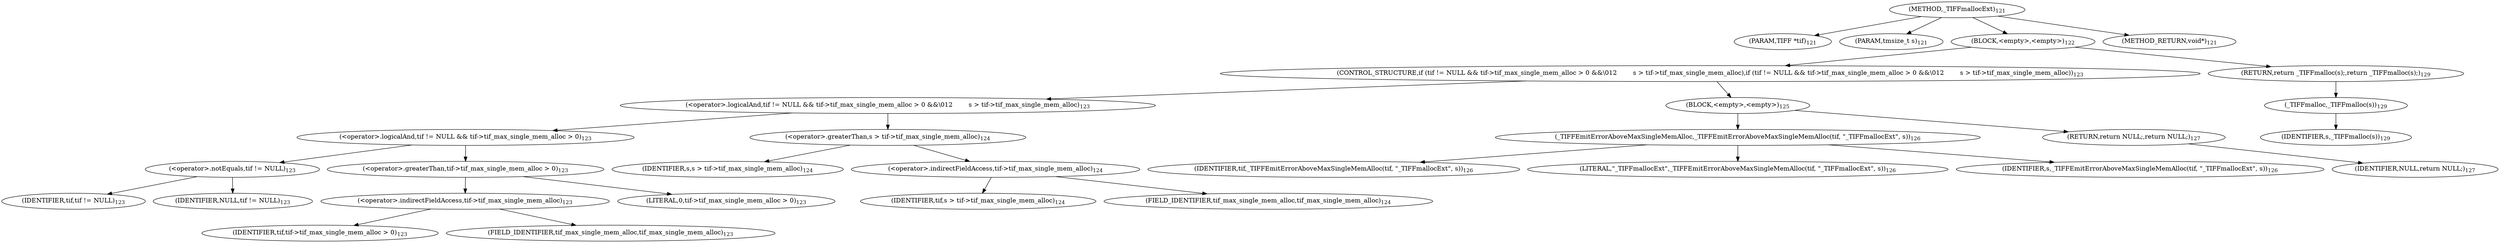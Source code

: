 digraph "_TIFFmallocExt" {  
"180" [label = <(METHOD,_TIFFmallocExt)<SUB>121</SUB>> ]
"181" [label = <(PARAM,TIFF *tif)<SUB>121</SUB>> ]
"182" [label = <(PARAM,tmsize_t s)<SUB>121</SUB>> ]
"183" [label = <(BLOCK,&lt;empty&gt;,&lt;empty&gt;)<SUB>122</SUB>> ]
"184" [label = <(CONTROL_STRUCTURE,if (tif != NULL &amp;&amp; tif-&gt;tif_max_single_mem_alloc &gt; 0 &amp;&amp;\012        s &gt; tif-&gt;tif_max_single_mem_alloc),if (tif != NULL &amp;&amp; tif-&gt;tif_max_single_mem_alloc &gt; 0 &amp;&amp;\012        s &gt; tif-&gt;tif_max_single_mem_alloc))<SUB>123</SUB>> ]
"185" [label = <(&lt;operator&gt;.logicalAnd,tif != NULL &amp;&amp; tif-&gt;tif_max_single_mem_alloc &gt; 0 &amp;&amp;\012        s &gt; tif-&gt;tif_max_single_mem_alloc)<SUB>123</SUB>> ]
"186" [label = <(&lt;operator&gt;.logicalAnd,tif != NULL &amp;&amp; tif-&gt;tif_max_single_mem_alloc &gt; 0)<SUB>123</SUB>> ]
"187" [label = <(&lt;operator&gt;.notEquals,tif != NULL)<SUB>123</SUB>> ]
"188" [label = <(IDENTIFIER,tif,tif != NULL)<SUB>123</SUB>> ]
"189" [label = <(IDENTIFIER,NULL,tif != NULL)<SUB>123</SUB>> ]
"190" [label = <(&lt;operator&gt;.greaterThan,tif-&gt;tif_max_single_mem_alloc &gt; 0)<SUB>123</SUB>> ]
"191" [label = <(&lt;operator&gt;.indirectFieldAccess,tif-&gt;tif_max_single_mem_alloc)<SUB>123</SUB>> ]
"192" [label = <(IDENTIFIER,tif,tif-&gt;tif_max_single_mem_alloc &gt; 0)<SUB>123</SUB>> ]
"193" [label = <(FIELD_IDENTIFIER,tif_max_single_mem_alloc,tif_max_single_mem_alloc)<SUB>123</SUB>> ]
"194" [label = <(LITERAL,0,tif-&gt;tif_max_single_mem_alloc &gt; 0)<SUB>123</SUB>> ]
"195" [label = <(&lt;operator&gt;.greaterThan,s &gt; tif-&gt;tif_max_single_mem_alloc)<SUB>124</SUB>> ]
"196" [label = <(IDENTIFIER,s,s &gt; tif-&gt;tif_max_single_mem_alloc)<SUB>124</SUB>> ]
"197" [label = <(&lt;operator&gt;.indirectFieldAccess,tif-&gt;tif_max_single_mem_alloc)<SUB>124</SUB>> ]
"198" [label = <(IDENTIFIER,tif,s &gt; tif-&gt;tif_max_single_mem_alloc)<SUB>124</SUB>> ]
"199" [label = <(FIELD_IDENTIFIER,tif_max_single_mem_alloc,tif_max_single_mem_alloc)<SUB>124</SUB>> ]
"200" [label = <(BLOCK,&lt;empty&gt;,&lt;empty&gt;)<SUB>125</SUB>> ]
"201" [label = <(_TIFFEmitErrorAboveMaxSingleMemAlloc,_TIFFEmitErrorAboveMaxSingleMemAlloc(tif, &quot;_TIFFmallocExt&quot;, s))<SUB>126</SUB>> ]
"202" [label = <(IDENTIFIER,tif,_TIFFEmitErrorAboveMaxSingleMemAlloc(tif, &quot;_TIFFmallocExt&quot;, s))<SUB>126</SUB>> ]
"203" [label = <(LITERAL,&quot;_TIFFmallocExt&quot;,_TIFFEmitErrorAboveMaxSingleMemAlloc(tif, &quot;_TIFFmallocExt&quot;, s))<SUB>126</SUB>> ]
"204" [label = <(IDENTIFIER,s,_TIFFEmitErrorAboveMaxSingleMemAlloc(tif, &quot;_TIFFmallocExt&quot;, s))<SUB>126</SUB>> ]
"205" [label = <(RETURN,return NULL;,return NULL;)<SUB>127</SUB>> ]
"206" [label = <(IDENTIFIER,NULL,return NULL;)<SUB>127</SUB>> ]
"207" [label = <(RETURN,return _TIFFmalloc(s);,return _TIFFmalloc(s);)<SUB>129</SUB>> ]
"208" [label = <(_TIFFmalloc,_TIFFmalloc(s))<SUB>129</SUB>> ]
"209" [label = <(IDENTIFIER,s,_TIFFmalloc(s))<SUB>129</SUB>> ]
"210" [label = <(METHOD_RETURN,void*)<SUB>121</SUB>> ]
  "180" -> "181" 
  "180" -> "182" 
  "180" -> "183" 
  "180" -> "210" 
  "183" -> "184" 
  "183" -> "207" 
  "184" -> "185" 
  "184" -> "200" 
  "185" -> "186" 
  "185" -> "195" 
  "186" -> "187" 
  "186" -> "190" 
  "187" -> "188" 
  "187" -> "189" 
  "190" -> "191" 
  "190" -> "194" 
  "191" -> "192" 
  "191" -> "193" 
  "195" -> "196" 
  "195" -> "197" 
  "197" -> "198" 
  "197" -> "199" 
  "200" -> "201" 
  "200" -> "205" 
  "201" -> "202" 
  "201" -> "203" 
  "201" -> "204" 
  "205" -> "206" 
  "207" -> "208" 
  "208" -> "209" 
}
